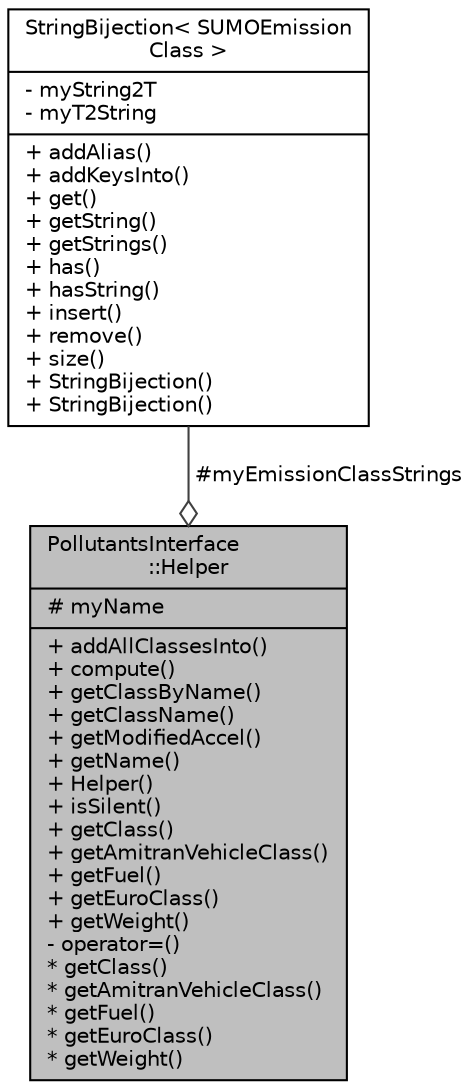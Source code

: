 digraph "PollutantsInterface::Helper"
{
  edge [fontname="Helvetica",fontsize="10",labelfontname="Helvetica",labelfontsize="10"];
  node [fontname="Helvetica",fontsize="10",shape=record];
  Node5 [label="{PollutantsInterface\l::Helper\n|# myName\l|+ addAllClassesInto()\l+ compute()\l+ getClassByName()\l+ getClassName()\l+ getModifiedAccel()\l+ getName()\l+ Helper()\l+ isSilent()\l+ getClass()\l+ getAmitranVehicleClass()\l+ getFuel()\l+ getEuroClass()\l+ getWeight()\l- operator=()\l* getClass()\l* getAmitranVehicleClass()\l* getFuel()\l* getEuroClass()\l* getWeight()\l}",height=0.2,width=0.4,color="black", fillcolor="grey75", style="filled", fontcolor="black"];
  Node6 -> Node5 [color="grey25",fontsize="10",style="solid",label=" #myEmissionClassStrings" ,arrowhead="odiamond",fontname="Helvetica"];
  Node6 [label="{StringBijection\< SUMOEmission\lClass \>\n|- myString2T\l- myT2String\l|+ addAlias()\l+ addKeysInto()\l+ get()\l+ getString()\l+ getStrings()\l+ has()\l+ hasString()\l+ insert()\l+ remove()\l+ size()\l+ StringBijection()\l+ StringBijection()\l}",height=0.2,width=0.4,color="black", fillcolor="white", style="filled",URL="$d5/d41/class_string_bijection.html"];
}
